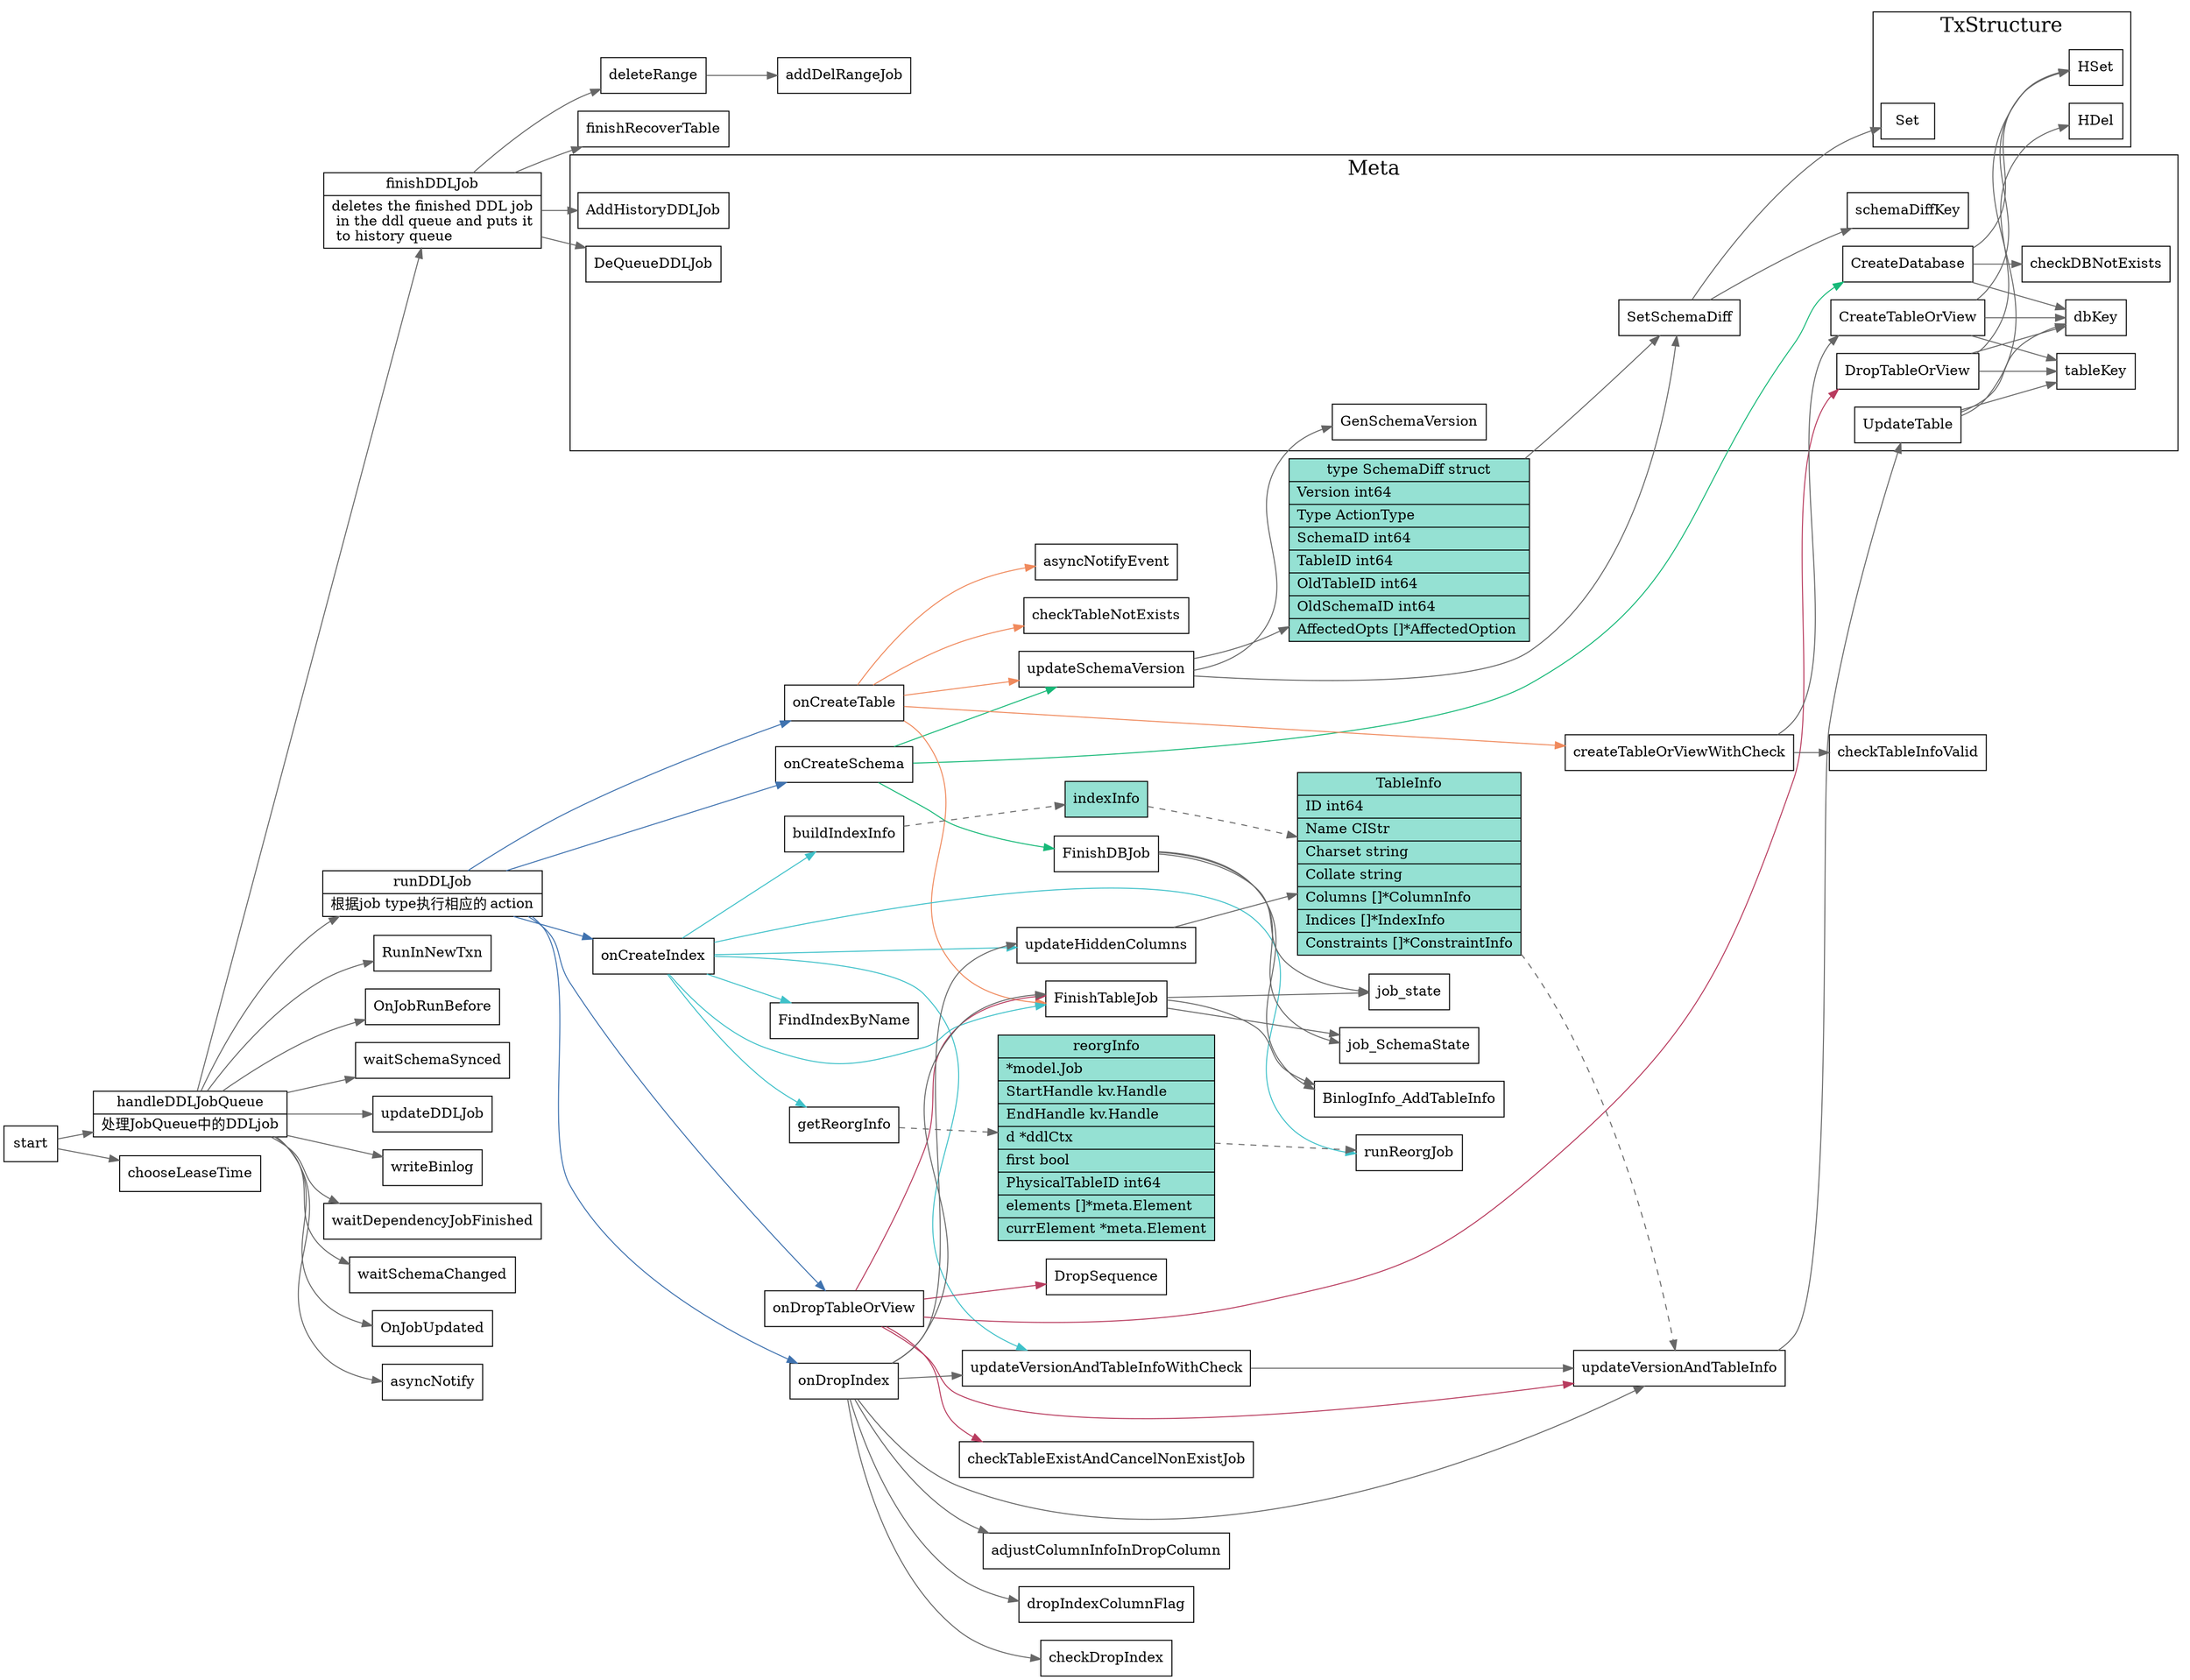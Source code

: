 digraph ddl_worker {
  node[shape=box];
  edge[color=gray40];
  newrank=true;
  rankdir=LR;
  start -> {
    handleDDLJobQueue;
    chooseLeaseTime;
  }
  handleDDLJobQueue[
    shape="record";
    label="{{
      handleDDLJobQueue|
      处理JobQueue中的DDLjob
    }}";
  ];

  handleDDLJobQueue -> {
    runDDLJob;
    RunInNewTxn;
    finishDDLJob;
    OnJobRunBefore;
    waitSchemaSynced;
    updateDDLJob;
    writeBinlog;
    waitDependencyJobFinished;
    waitSchemaChanged;
    OnJobUpdated;
    asyncNotify;
  }
  finishDDLJob[
    shape="record";
    label="{{
      finishDDLJob|
      deletes the finished DDL job\l
      in the ddl queue and puts it\l
      to history queue\l
    }}";
  ];
  finishDDLJob -> {
    AddHistoryDDLJob;
    DeQueueDDLJob;
    deleteRange;
    finishRecoverTable;
  }
  deleteRange -> {
    addDelRangeJob;
  }


  runDDLJob[
    shape="record";
    label="{{
      runDDLJob|
      根据job type执行相应的 action\l
    }}";
  ];

  runDDLJob -> {
    onCreateSchema;
    onCreateTable;
    onCreateIndex;
    onDropTableOrView;
    onDropIndex;
  }[color="#3f72af"]

  onCreateSchema -> {
    CreateDatabase;
    updateSchemaVersion;
    FinishDBJob;
  }[color="#17b978"];

  subgraph cluster_TxStructure {
    graph[label="TxStructure";fontsize=20;];
    HSet;
    HDel;
    Set;
  }
  subgraph cluster_Meta {
    graph[label="Meta";fontsize=20;];
    AddHistoryDDLJob;
    DeQueueDDLJob;
    GenSchemaVersion;
    SetSchemaDiff -> {
      Set;
      schemaDiffKey;
    };

    CreateDatabase -> {
      dbKey;
      checkDBNotExists;
      HSet;
    }

    CreateTableOrView -> {
      dbKey;
      tableKey;
      HSet;
    }
    DropTableOrView -> {
      HDel;
      tableKey;
      dbKey;
    }
    UpdateTable -> {
      tableKey;
      dbKey;
      HSet;
    };
  }

  FinishDBJob -> {
    job_state;
    job_SchemaState;
    BinlogInfo_AddTableInfo;
  }
  FinishTableJob -> {
    job_state;
    job_SchemaState;
    BinlogInfo_AddTableInfo;
  }

  onCreateIndex -> {
    updateVersionAndTableInfoWithCheck;
    runReorgJob;
    FinishTableJob;
    updateHiddenColumns;
    FindIndexByName;
    buildIndexInfo;
    getReorgInfo;
  }[color="#3fc1c9"];

  onCreateTable -> {
    createTableOrViewWithCheck;
    FinishTableJob;
    updateSchemaVersion;
    checkTableNotExists;
    asyncNotifyEvent;
  }[color="#f08a5d"]

  createTableOrViewWithCheck -> {
    CreateTableOrView;
    checkTableInfoValid;
  }

  onDropTableOrView -> {
    updateVersionAndTableInfo;
    DropTableOrView;
    DropSequence;
    FinishTableJob;
    checkTableExistAndCancelNonExistJob;
  }[color="#b83b5e"];

  onDropIndex -> {
    checkDropIndex;
    adjustColumnInfoInDropColumn;
    updateVersionAndTableInfo;
    updateHiddenColumns;
    dropIndexColumnFlag;
    updateVersionAndTableInfoWithCheck;
    FinishTableJob;
  }
  updateVersionAndTableInfoWithCheck -> updateVersionAndTableInfo;
  updateVersionAndTableInfo -> {
    UpdateTable;
  }
  updateHiddenColumns -> {
    TableInfo;
  }

  updateSchemaVersion -> {
    GenSchemaVersion;
    SetSchemaDiff;
  }

  indexInfo[
    shape="record";
    fillcolor="#95e1d3"
    style=filled;
    label="{{
      indexInfo
    }}";
  ];
  TableInfo[
    shape="record";
    fillcolor="#95e1d3"
    style=filled;
    label="{{
      TableInfo|
	      ID      int64 \l|
	      Name    CIStr \l|
	      Charset string\l|
	      Collate string\l|
	      Columns     []*ColumnInfo\l|
	      Indices     []*IndexInfo\l|
	      Constraints []*ConstraintInfo\l
    }}";
  ];
  reorgInfo[
    shape="record";
    fillcolor="#95e1d3"
    style=filled;
    label="{{
      reorgInfo|
        *model.Job\l|
        StartHandle kv.Handle\l|
	      EndHandle kv.Handle\l|
	      d         *ddlCtx\l|
	      first     bool\l|
	      PhysicalTableID int64\l|
	      elements        []*meta.Element\l|
	      currElement     *meta.Element\l
    }}";
  ];
  SchemaDiff[
    shape="record";
    fillcolor="#95e1d3"
    style=filled;
    label="{{
      type SchemaDiff struct|
	        Version  int64      \l|
	        Type     ActionType \l|
	        SchemaID int64      \l|
	        TableID  int64      \l|
          OldTableID int64 \l|
          OldSchemaID int64 \l|
          AffectedOpts []*AffectedOption \l
    }}";
  ];

  buildIndexInfo -> indexInfo -> TableInfo[style=dashed];
  TableInfo -> updateVersionAndTableInfo[style=dashed];
  getReorgInfo -> reorgInfo -> runReorgJob[style=dashed];

  updateSchemaVersion -> SchemaDiff -> SetSchemaDiff;
}
